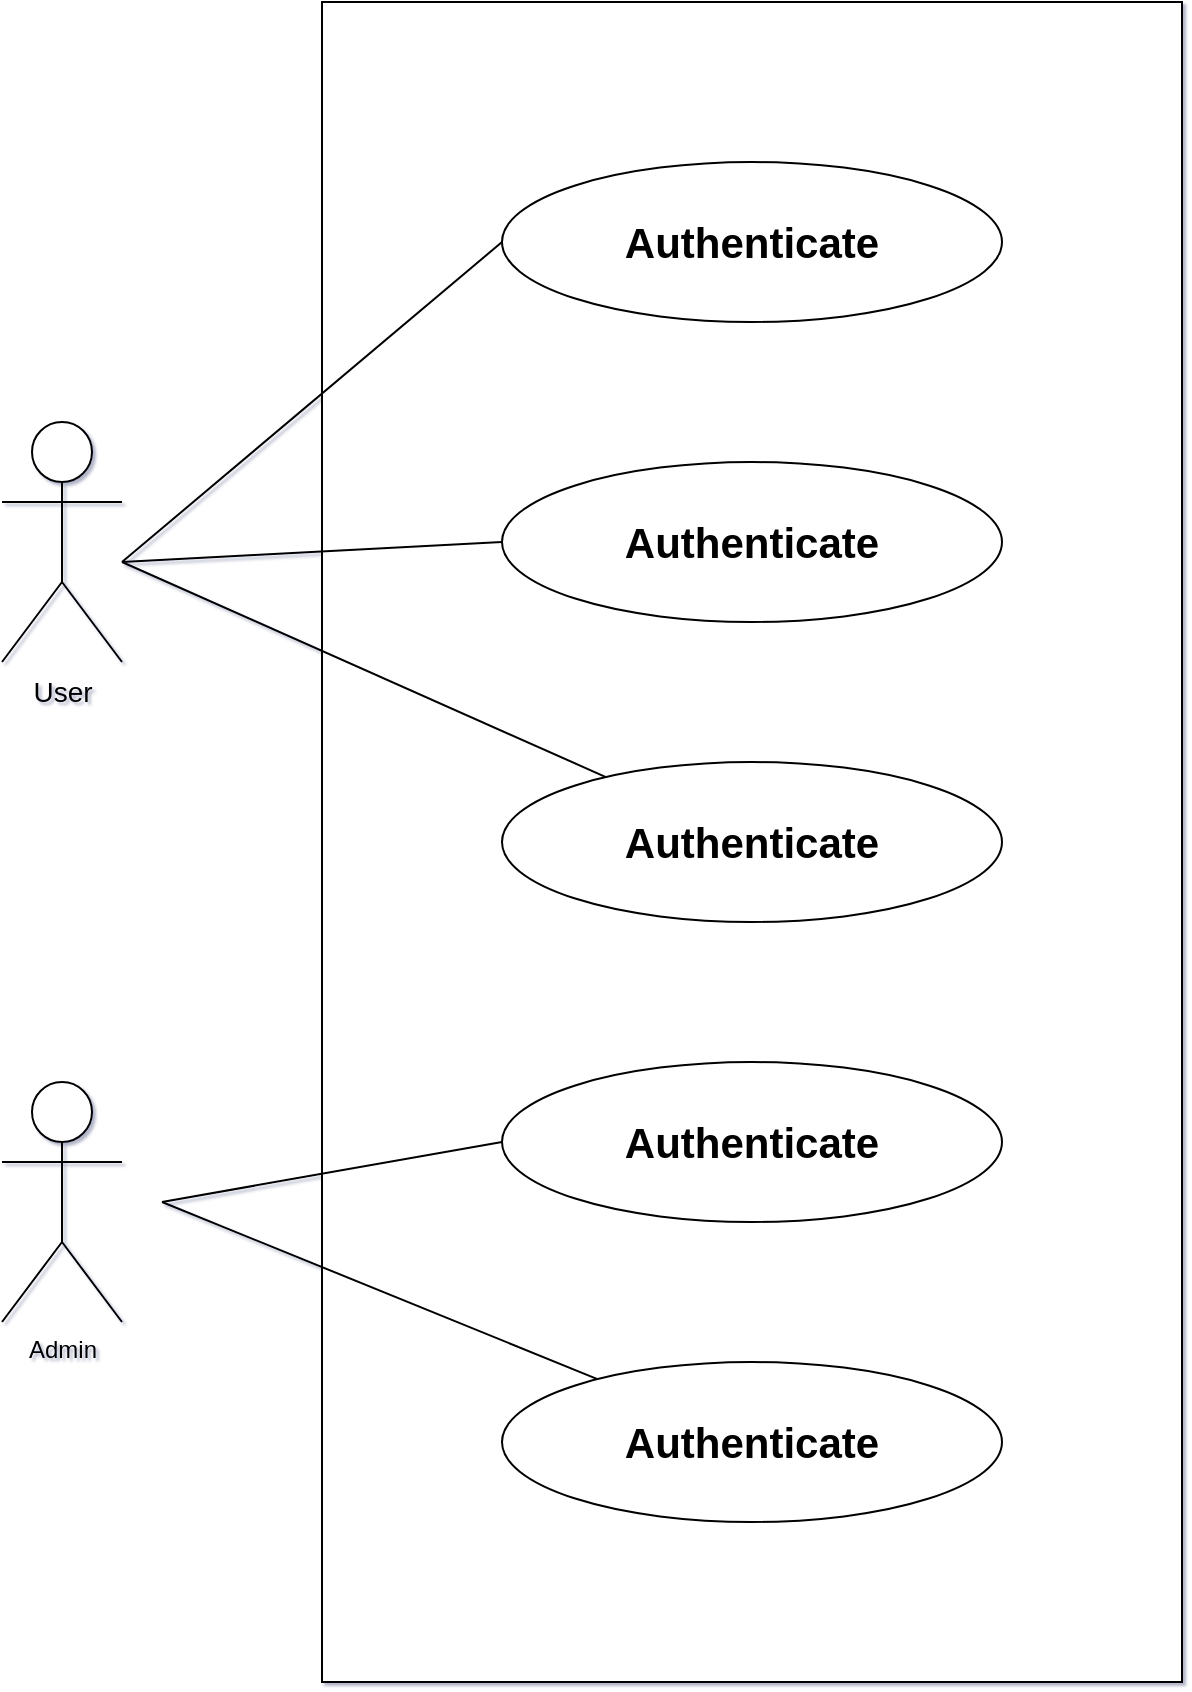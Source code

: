 <mxfile version="23.1.5" type="github">
  <diagram name="Page-1" id="oME3EmtUD24GJLB9FS5a">
    <mxGraphModel dx="1222" dy="634" grid="1" gridSize="8" guides="1" tooltips="1" connect="1" arrows="1" fold="1" page="1" pageScale="1" pageWidth="850" pageHeight="1100" background="none" math="0" shadow="1">
      <root>
        <mxCell id="0" />
        <mxCell id="1" parent="0" />
        <mxCell id="9lAXI5KgLJ5X5N2bFtr0-7" value="" style="rounded=0;whiteSpace=wrap;html=1;" vertex="1" parent="1">
          <mxGeometry x="190" y="70" width="430" height="840" as="geometry" />
        </mxCell>
        <mxCell id="9lAXI5KgLJ5X5N2bFtr0-2" value="&lt;font style=&quot;font-size: 21px;&quot;&gt;&lt;b&gt;Authenticate&lt;/b&gt;&lt;/font&gt;" style="ellipse;whiteSpace=wrap;html=1;" vertex="1" parent="1">
          <mxGeometry x="280" y="150" width="250" height="80" as="geometry" />
        </mxCell>
        <mxCell id="9lAXI5KgLJ5X5N2bFtr0-3" value="&lt;font style=&quot;font-size: 21px;&quot;&gt;&lt;b&gt;Authenticate&lt;/b&gt;&lt;/font&gt;" style="ellipse;whiteSpace=wrap;html=1;" vertex="1" parent="1">
          <mxGeometry x="280" y="300" width="250" height="80" as="geometry" />
        </mxCell>
        <mxCell id="9lAXI5KgLJ5X5N2bFtr0-4" value="&lt;font style=&quot;font-size: 21px;&quot;&gt;&lt;b&gt;Authenticate&lt;/b&gt;&lt;/font&gt;" style="ellipse;whiteSpace=wrap;html=1;" vertex="1" parent="1">
          <mxGeometry x="280" y="450" width="250" height="80" as="geometry" />
        </mxCell>
        <mxCell id="9lAXI5KgLJ5X5N2bFtr0-5" value="&lt;font style=&quot;font-size: 21px;&quot;&gt;&lt;b&gt;Authenticate&lt;/b&gt;&lt;/font&gt;" style="ellipse;whiteSpace=wrap;html=1;" vertex="1" parent="1">
          <mxGeometry x="280" y="600" width="250" height="80" as="geometry" />
        </mxCell>
        <mxCell id="9lAXI5KgLJ5X5N2bFtr0-6" value="&lt;font style=&quot;font-size: 21px;&quot;&gt;&lt;b&gt;Authenticate&lt;/b&gt;&lt;/font&gt;" style="ellipse;whiteSpace=wrap;html=1;" vertex="1" parent="1">
          <mxGeometry x="280" y="750" width="250" height="80" as="geometry" />
        </mxCell>
        <mxCell id="9lAXI5KgLJ5X5N2bFtr0-8" value="&lt;font style=&quot;font-size: 14px;&quot;&gt;User&lt;/font&gt;" style="shape=umlActor;verticalLabelPosition=bottom;verticalAlign=top;html=1;outlineConnect=0;" vertex="1" parent="1">
          <mxGeometry x="30" y="280" width="60" height="120" as="geometry" />
        </mxCell>
        <mxCell id="9lAXI5KgLJ5X5N2bFtr0-12" value="" style="endArrow=none;html=1;rounded=0;entryX=0;entryY=0.5;entryDx=0;entryDy=0;" edge="1" parent="1" target="9lAXI5KgLJ5X5N2bFtr0-2">
          <mxGeometry width="50" height="50" relative="1" as="geometry">
            <mxPoint x="90" y="350" as="sourcePoint" />
            <mxPoint x="170" y="315" as="targetPoint" />
          </mxGeometry>
        </mxCell>
        <mxCell id="9lAXI5KgLJ5X5N2bFtr0-13" value="" style="endArrow=none;html=1;rounded=0;" edge="1" parent="1" target="9lAXI5KgLJ5X5N2bFtr0-4">
          <mxGeometry width="50" height="50" relative="1" as="geometry">
            <mxPoint x="90" y="350" as="sourcePoint" />
            <mxPoint x="290" y="200" as="targetPoint" />
          </mxGeometry>
        </mxCell>
        <mxCell id="9lAXI5KgLJ5X5N2bFtr0-14" value="" style="endArrow=none;html=1;rounded=0;entryX=0;entryY=0.5;entryDx=0;entryDy=0;" edge="1" parent="1" target="9lAXI5KgLJ5X5N2bFtr0-5">
          <mxGeometry width="50" height="50" relative="1" as="geometry">
            <mxPoint x="110" y="670" as="sourcePoint" />
            <mxPoint x="300" y="210" as="targetPoint" />
          </mxGeometry>
        </mxCell>
        <mxCell id="9lAXI5KgLJ5X5N2bFtr0-15" value="" style="endArrow=none;html=1;rounded=0;" edge="1" parent="1" target="9lAXI5KgLJ5X5N2bFtr0-6">
          <mxGeometry width="50" height="50" relative="1" as="geometry">
            <mxPoint x="110" y="670" as="sourcePoint" />
            <mxPoint x="310" y="220" as="targetPoint" />
          </mxGeometry>
        </mxCell>
        <mxCell id="9lAXI5KgLJ5X5N2bFtr0-16" value="Admin" style="shape=umlActor;verticalLabelPosition=bottom;verticalAlign=top;html=1;outlineConnect=0;" vertex="1" parent="1">
          <mxGeometry x="30" y="610" width="60" height="120" as="geometry" />
        </mxCell>
        <mxCell id="9lAXI5KgLJ5X5N2bFtr0-17" value="" style="endArrow=none;html=1;rounded=0;entryX=0;entryY=0.5;entryDx=0;entryDy=0;" edge="1" parent="1" target="9lAXI5KgLJ5X5N2bFtr0-3">
          <mxGeometry width="50" height="50" relative="1" as="geometry">
            <mxPoint x="90" y="350" as="sourcePoint" />
            <mxPoint x="440" y="580" as="targetPoint" />
          </mxGeometry>
        </mxCell>
      </root>
    </mxGraphModel>
  </diagram>
</mxfile>
